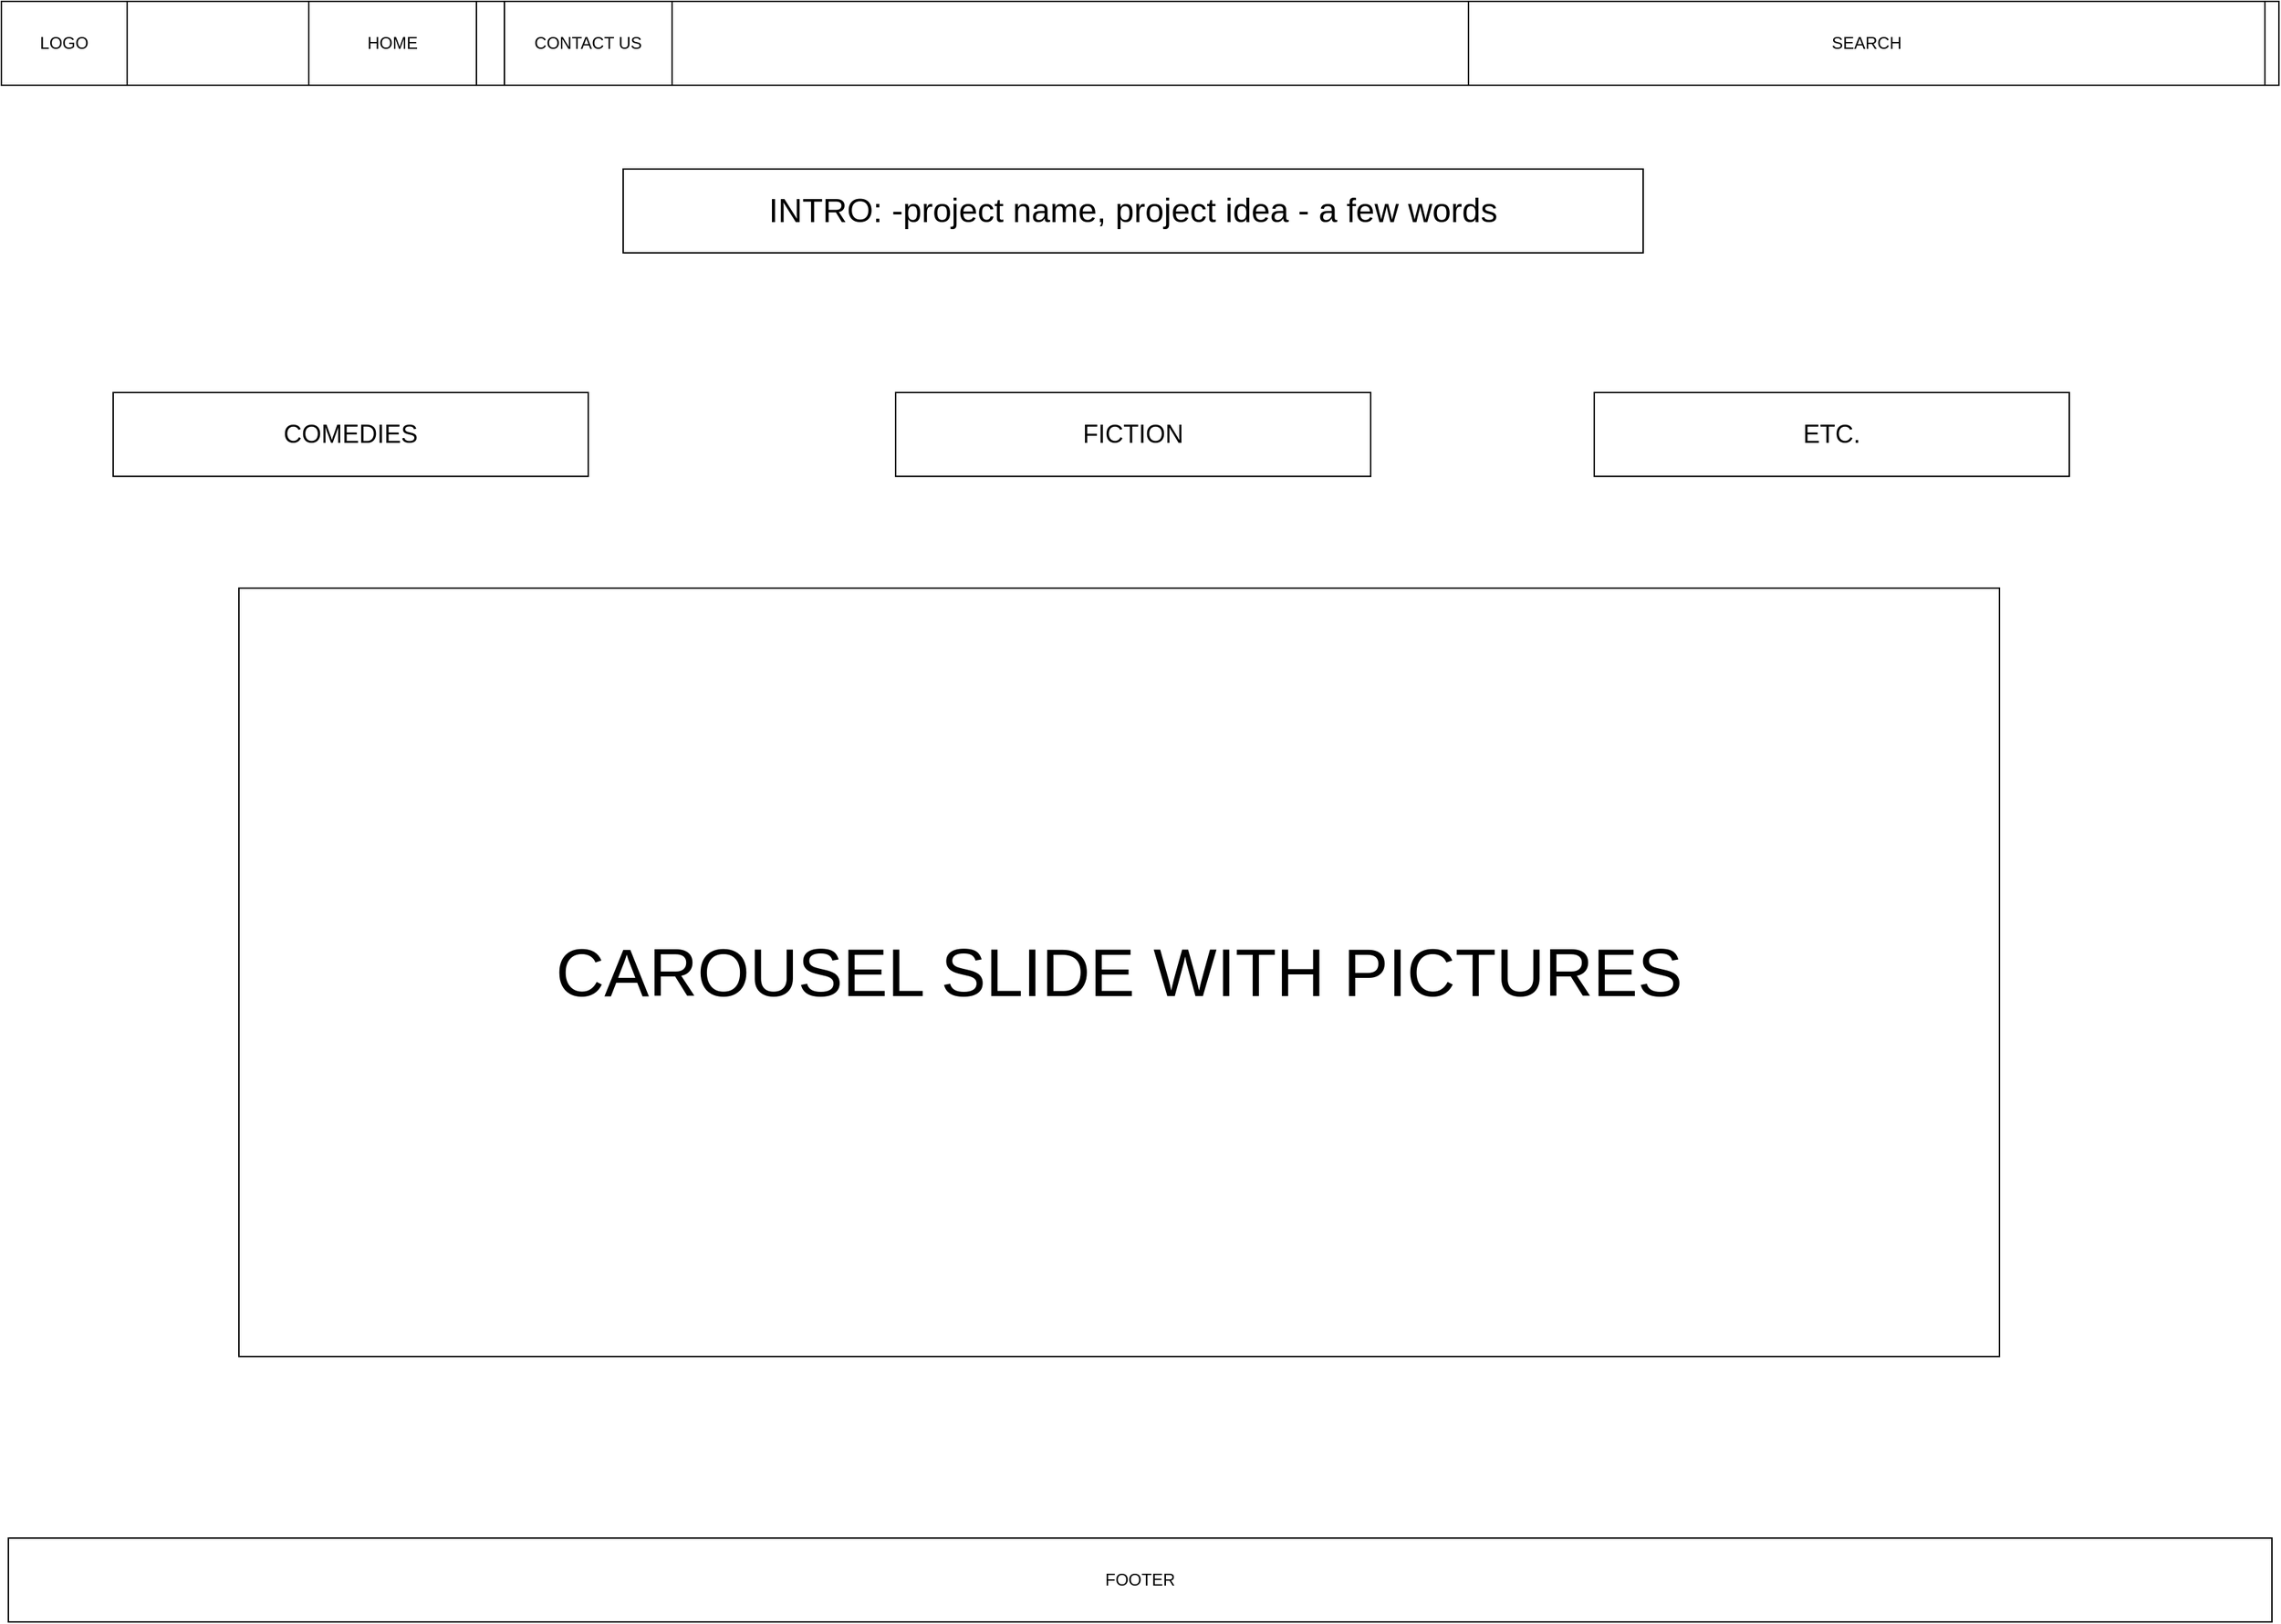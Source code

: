 <mxfile version="21.2.7" type="github" pages="3">
  <diagram name="index.html" id="in-HmX2zSDTcT8OPieTk">
    <mxGraphModel dx="3217" dy="1273" grid="1" gridSize="10" guides="1" tooltips="1" connect="1" arrows="1" fold="1" page="1" pageScale="1" pageWidth="827" pageHeight="1169" math="0" shadow="0">
      <root>
        <mxCell id="0" />
        <mxCell id="1" parent="0" />
        <mxCell id="lnbbTlCJEyNKtAWGmPuE-1" value="" style="rounded=0;whiteSpace=wrap;html=1;" vertex="1" parent="1">
          <mxGeometry x="-810" width="1630" height="60" as="geometry" />
        </mxCell>
        <mxCell id="lnbbTlCJEyNKtAWGmPuE-3" value="HOME" style="rounded=0;whiteSpace=wrap;html=1;" vertex="1" parent="1">
          <mxGeometry x="-590" width="120" height="60" as="geometry" />
        </mxCell>
        <mxCell id="lnbbTlCJEyNKtAWGmPuE-4" value="CONTACT US" style="rounded=0;whiteSpace=wrap;html=1;" vertex="1" parent="1">
          <mxGeometry x="-450" width="120" height="60" as="geometry" />
        </mxCell>
        <mxCell id="lnbbTlCJEyNKtAWGmPuE-5" value="LOGO" style="rounded=0;whiteSpace=wrap;html=1;" vertex="1" parent="1">
          <mxGeometry x="-810" width="90" height="60" as="geometry" />
        </mxCell>
        <mxCell id="lnbbTlCJEyNKtAWGmPuE-6" value="SEARCH" style="rounded=0;whiteSpace=wrap;html=1;" vertex="1" parent="1">
          <mxGeometry x="240" width="570" height="60" as="geometry" />
        </mxCell>
        <mxCell id="lnbbTlCJEyNKtAWGmPuE-7" value="&lt;font style=&quot;font-size: 24px;&quot;&gt;INTRO: -project name, project idea - a few words&lt;/font&gt;" style="rounded=0;whiteSpace=wrap;html=1;" vertex="1" parent="1">
          <mxGeometry x="-365" y="120" width="730" height="60" as="geometry" />
        </mxCell>
        <mxCell id="lnbbTlCJEyNKtAWGmPuE-8" value="&lt;font style=&quot;font-size: 18px;&quot;&gt;COMEDIES&lt;/font&gt;" style="rounded=0;whiteSpace=wrap;html=1;" vertex="1" parent="1">
          <mxGeometry x="-730" y="280" width="340" height="60" as="geometry" />
        </mxCell>
        <mxCell id="lnbbTlCJEyNKtAWGmPuE-9" value="&lt;font style=&quot;font-size: 18px;&quot;&gt;FICTION&lt;/font&gt;" style="rounded=0;whiteSpace=wrap;html=1;" vertex="1" parent="1">
          <mxGeometry x="-170" y="280" width="340" height="60" as="geometry" />
        </mxCell>
        <mxCell id="lnbbTlCJEyNKtAWGmPuE-10" value="&lt;font style=&quot;font-size: 18px;&quot;&gt;ETC.&lt;/font&gt;" style="rounded=0;whiteSpace=wrap;html=1;" vertex="1" parent="1">
          <mxGeometry x="330" y="280" width="340" height="60" as="geometry" />
        </mxCell>
        <mxCell id="lnbbTlCJEyNKtAWGmPuE-11" value="FOOTER" style="rounded=0;whiteSpace=wrap;html=1;" vertex="1" parent="1">
          <mxGeometry x="-805" y="1100" width="1620" height="60" as="geometry" />
        </mxCell>
        <mxCell id="lnbbTlCJEyNKtAWGmPuE-12" value="&lt;font style=&quot;font-size: 48px;&quot;&gt;CAROUSEL SLIDE WITH PICTURES&lt;/font&gt;" style="rounded=0;whiteSpace=wrap;html=1;" vertex="1" parent="1">
          <mxGeometry x="-640" y="420" width="1260" height="550" as="geometry" />
        </mxCell>
      </root>
    </mxGraphModel>
  </diagram>
  <diagram name="contact.html" id="GP8ZO5HQrm2VDr6JMqPt">
    <mxGraphModel dx="3695" dy="1528" grid="1" gridSize="10" guides="1" tooltips="1" connect="1" arrows="1" fold="1" page="1" pageScale="1" pageWidth="827" pageHeight="1169" math="0" shadow="0">
      <root>
        <mxCell id="cI7yzCesYFDpvCi93ih_-0" />
        <mxCell id="cI7yzCesYFDpvCi93ih_-1" parent="cI7yzCesYFDpvCi93ih_-0" />
        <mxCell id="cI7yzCesYFDpvCi93ih_-2" value="" style="rounded=0;whiteSpace=wrap;html=1;" vertex="1" parent="cI7yzCesYFDpvCi93ih_-1">
          <mxGeometry x="-810" width="1630" height="60" as="geometry" />
        </mxCell>
        <mxCell id="cI7yzCesYFDpvCi93ih_-3" value="HOME" style="rounded=0;whiteSpace=wrap;html=1;" vertex="1" parent="cI7yzCesYFDpvCi93ih_-1">
          <mxGeometry x="-590" width="120" height="60" as="geometry" />
        </mxCell>
        <mxCell id="cI7yzCesYFDpvCi93ih_-4" value="ABOUT US" style="rounded=0;whiteSpace=wrap;html=1;" vertex="1" parent="cI7yzCesYFDpvCi93ih_-1">
          <mxGeometry x="-450" width="120" height="60" as="geometry" />
        </mxCell>
        <mxCell id="cI7yzCesYFDpvCi93ih_-5" value="LOGO" style="rounded=0;whiteSpace=wrap;html=1;" vertex="1" parent="cI7yzCesYFDpvCi93ih_-1">
          <mxGeometry x="-810" width="90" height="60" as="geometry" />
        </mxCell>
        <mxCell id="cI7yzCesYFDpvCi93ih_-6" value="SEARCH" style="rounded=0;whiteSpace=wrap;html=1;" vertex="1" parent="cI7yzCesYFDpvCi93ih_-1">
          <mxGeometry x="240" width="570" height="60" as="geometry" />
        </mxCell>
        <mxCell id="cI7yzCesYFDpvCi93ih_-11" value="FOOTER" style="rounded=0;whiteSpace=wrap;html=1;" vertex="1" parent="cI7yzCesYFDpvCi93ih_-1">
          <mxGeometry x="-805" y="1100" width="1620" height="60" as="geometry" />
        </mxCell>
        <mxCell id="tqVZRz35KQlcL2Ao4RZu-0" value="" style="rounded=0;whiteSpace=wrap;html=1;" vertex="1" parent="cI7yzCesYFDpvCi93ih_-1">
          <mxGeometry x="-805" y="240" width="730" height="60" as="geometry" />
        </mxCell>
        <mxCell id="tqVZRz35KQlcL2Ao4RZu-1" value="&lt;font style=&quot;font-size: 24px;&quot;&gt;CONTACT US&lt;/font&gt;" style="rounded=0;whiteSpace=wrap;html=1;" vertex="1" parent="cI7yzCesYFDpvCi93ih_-1">
          <mxGeometry x="-800" y="100" width="250" height="60" as="geometry" />
        </mxCell>
        <mxCell id="tqVZRz35KQlcL2Ao4RZu-2" value="&lt;font style=&quot;font-size: 24px;&quot;&gt;NAME&lt;/font&gt;" style="text;html=1;align=center;verticalAlign=middle;resizable=0;points=[];autosize=1;strokeColor=none;fillColor=none;" vertex="1" parent="cI7yzCesYFDpvCi93ih_-1">
          <mxGeometry x="-805" y="185" width="90" height="40" as="geometry" />
        </mxCell>
        <mxCell id="tqVZRz35KQlcL2Ao4RZu-3" value="&lt;font style=&quot;font-size: 24px;&quot;&gt;EMAIL&lt;/font&gt;" style="text;html=1;align=center;verticalAlign=middle;resizable=0;points=[];autosize=1;strokeColor=none;fillColor=none;" vertex="1" parent="cI7yzCesYFDpvCi93ih_-1">
          <mxGeometry x="-810" y="350" width="100" height="40" as="geometry" />
        </mxCell>
        <mxCell id="tqVZRz35KQlcL2Ao4RZu-5" value="" style="rounded=0;whiteSpace=wrap;html=1;" vertex="1" parent="cI7yzCesYFDpvCi93ih_-1">
          <mxGeometry x="-805" y="410" width="730" height="60" as="geometry" />
        </mxCell>
        <mxCell id="tqVZRz35KQlcL2Ao4RZu-6" value="" style="rounded=0;whiteSpace=wrap;html=1;" vertex="1" parent="cI7yzCesYFDpvCi93ih_-1">
          <mxGeometry x="-800" y="560" width="730" height="330" as="geometry" />
        </mxCell>
        <mxCell id="tqVZRz35KQlcL2Ao4RZu-7" value="&lt;font style=&quot;font-size: 24px;&quot;&gt;MESSAGE&lt;/font&gt;" style="text;html=1;align=center;verticalAlign=middle;resizable=0;points=[];autosize=1;strokeColor=none;fillColor=none;" vertex="1" parent="cI7yzCesYFDpvCi93ih_-1">
          <mxGeometry x="-800" y="510" width="140" height="40" as="geometry" />
        </mxCell>
        <mxCell id="tqVZRz35KQlcL2Ao4RZu-8" value="&lt;font style=&quot;font-size: 24px;&quot;&gt;ABOUT US&lt;/font&gt;" style="rounded=0;whiteSpace=wrap;html=1;" vertex="1" parent="cI7yzCesYFDpvCi93ih_-1">
          <mxGeometry x="30" y="100" width="250" height="60" as="geometry" />
        </mxCell>
        <mxCell id="tqVZRz35KQlcL2Ao4RZu-9" value="&lt;font style=&quot;font-size: 24px;&quot;&gt;PICTURE&lt;/font&gt;" style="whiteSpace=wrap;html=1;aspect=fixed;" vertex="1" parent="cI7yzCesYFDpvCi93ih_-1">
          <mxGeometry x="30" y="200" width="150" height="150" as="geometry" />
        </mxCell>
        <mxCell id="tqVZRz35KQlcL2Ao4RZu-10" value="&lt;font style=&quot;font-size: 24px;&quot;&gt;TEXT ABOUT US - BACKGROUND&lt;/font&gt;" style="text;html=1;align=center;verticalAlign=middle;resizable=0;points=[];autosize=1;strokeColor=none;fillColor=none;" vertex="1" parent="cI7yzCesYFDpvCi93ih_-1">
          <mxGeometry x="210" y="200" width="410" height="40" as="geometry" />
        </mxCell>
        <mxCell id="tqVZRz35KQlcL2Ao4RZu-11" value="&lt;font style=&quot;font-size: 24px;&quot;&gt;PICTURE&lt;/font&gt;" style="whiteSpace=wrap;html=1;aspect=fixed;" vertex="1" parent="cI7yzCesYFDpvCi93ih_-1">
          <mxGeometry x="640" y="360" width="150" height="150" as="geometry" />
        </mxCell>
        <mxCell id="tqVZRz35KQlcL2Ao4RZu-12" value="&lt;font style=&quot;font-size: 24px;&quot;&gt;TEXT ABOUT US - BACKGROUND&lt;/font&gt;" style="text;html=1;align=center;verticalAlign=middle;resizable=0;points=[];autosize=1;strokeColor=none;fillColor=none;" vertex="1" parent="cI7yzCesYFDpvCi93ih_-1">
          <mxGeometry x="209" y="360" width="410" height="40" as="geometry" />
        </mxCell>
        <mxCell id="tqVZRz35KQlcL2Ao4RZu-13" value="&lt;font style=&quot;font-size: 24px;&quot;&gt;PICTURE&lt;/font&gt;" style="whiteSpace=wrap;html=1;aspect=fixed;" vertex="1" parent="cI7yzCesYFDpvCi93ih_-1">
          <mxGeometry x="30" y="540" width="150" height="150" as="geometry" />
        </mxCell>
        <mxCell id="tqVZRz35KQlcL2Ao4RZu-14" value="&lt;font style=&quot;font-size: 24px;&quot;&gt;TEXT ABOUT US - BACKGROUND&lt;/font&gt;" style="text;html=1;align=center;verticalAlign=middle;resizable=0;points=[];autosize=1;strokeColor=none;fillColor=none;" vertex="1" parent="cI7yzCesYFDpvCi93ih_-1">
          <mxGeometry x="209" y="545" width="410" height="40" as="geometry" />
        </mxCell>
      </root>
    </mxGraphModel>
  </diagram>
  <diagram name="comedy.html" id="DlJqLkB7KSnXDbIabpaY">
    <mxGraphModel dx="3695" dy="1528" grid="1" gridSize="10" guides="1" tooltips="1" connect="1" arrows="1" fold="1" page="1" pageScale="1" pageWidth="827" pageHeight="1169" math="0" shadow="0">
      <root>
        <mxCell id="Sghh8qsq5PK4GzIrMxbv-0" />
        <mxCell id="Sghh8qsq5PK4GzIrMxbv-1" parent="Sghh8qsq5PK4GzIrMxbv-0" />
        <mxCell id="Sghh8qsq5PK4GzIrMxbv-2" value="" style="rounded=0;whiteSpace=wrap;html=1;" vertex="1" parent="Sghh8qsq5PK4GzIrMxbv-1">
          <mxGeometry x="-810" width="1630" height="60" as="geometry" />
        </mxCell>
        <mxCell id="Sghh8qsq5PK4GzIrMxbv-3" value="HOME" style="rounded=0;whiteSpace=wrap;html=1;" vertex="1" parent="Sghh8qsq5PK4GzIrMxbv-1">
          <mxGeometry x="-590" width="120" height="60" as="geometry" />
        </mxCell>
        <mxCell id="Sghh8qsq5PK4GzIrMxbv-4" value="CONTACT US" style="rounded=0;whiteSpace=wrap;html=1;" vertex="1" parent="Sghh8qsq5PK4GzIrMxbv-1">
          <mxGeometry x="-450" width="120" height="60" as="geometry" />
        </mxCell>
        <mxCell id="Sghh8qsq5PK4GzIrMxbv-5" value="LOGO" style="rounded=0;whiteSpace=wrap;html=1;" vertex="1" parent="Sghh8qsq5PK4GzIrMxbv-1">
          <mxGeometry x="-810" width="90" height="60" as="geometry" />
        </mxCell>
        <mxCell id="Sghh8qsq5PK4GzIrMxbv-6" value="SEARCH" style="rounded=0;whiteSpace=wrap;html=1;" vertex="1" parent="Sghh8qsq5PK4GzIrMxbv-1">
          <mxGeometry x="240" width="570" height="60" as="geometry" />
        </mxCell>
        <mxCell id="Sghh8qsq5PK4GzIrMxbv-7" value="&lt;font style=&quot;font-size: 24px;&quot;&gt;TITLE - INTRO&lt;/font&gt;" style="rounded=0;whiteSpace=wrap;html=1;" vertex="1" parent="Sghh8qsq5PK4GzIrMxbv-1">
          <mxGeometry x="-365" y="120" width="730" height="60" as="geometry" />
        </mxCell>
        <mxCell id="Sghh8qsq5PK4GzIrMxbv-8" value="&lt;font style=&quot;font-size: 24px;&quot;&gt;TITLE - BOOK/MOVIE&lt;/font&gt;" style="rounded=0;whiteSpace=wrap;html=1;" vertex="1" parent="Sghh8qsq5PK4GzIrMxbv-1">
          <mxGeometry x="-730" y="430" width="340" height="60" as="geometry" />
        </mxCell>
        <mxCell id="Sghh8qsq5PK4GzIrMxbv-9" value="&lt;font style=&quot;font-size: 24px;&quot;&gt;TITLE - BOOK/MOVIE&lt;/font&gt;" style="rounded=0;whiteSpace=wrap;html=1;" vertex="1" parent="Sghh8qsq5PK4GzIrMxbv-1">
          <mxGeometry x="-165" y="430" width="340" height="60" as="geometry" />
        </mxCell>
        <mxCell id="Sghh8qsq5PK4GzIrMxbv-10" value="&lt;font style=&quot;font-size: 24px;&quot;&gt;TITLE - BOOK/MOVIE&lt;/font&gt;" style="rounded=0;whiteSpace=wrap;html=1;" vertex="1" parent="Sghh8qsq5PK4GzIrMxbv-1">
          <mxGeometry x="360" y="430" width="340" height="60" as="geometry" />
        </mxCell>
        <mxCell id="Sghh8qsq5PK4GzIrMxbv-11" value="FOOTER" style="rounded=0;whiteSpace=wrap;html=1;" vertex="1" parent="Sghh8qsq5PK4GzIrMxbv-1">
          <mxGeometry x="-805" y="1100" width="1620" height="60" as="geometry" />
        </mxCell>
        <mxCell id="vxREKwL84VARESePdh6O-0" value="&lt;font style=&quot;font-size: 24px;&quot;&gt;PIC&lt;/font&gt;" style="whiteSpace=wrap;html=1;aspect=fixed;" vertex="1" parent="Sghh8qsq5PK4GzIrMxbv-1">
          <mxGeometry x="-660" y="210" width="200" height="200" as="geometry" />
        </mxCell>
        <mxCell id="vxREKwL84VARESePdh6O-1" value="&lt;font style=&quot;font-size: 24px;&quot;&gt;PIC&lt;/font&gt;" style="whiteSpace=wrap;html=1;aspect=fixed;" vertex="1" parent="Sghh8qsq5PK4GzIrMxbv-1">
          <mxGeometry x="-100" y="210" width="200" height="200" as="geometry" />
        </mxCell>
        <mxCell id="vxREKwL84VARESePdh6O-2" value="&lt;font style=&quot;font-size: 24px;&quot;&gt;PIC&lt;/font&gt;" style="whiteSpace=wrap;html=1;aspect=fixed;" vertex="1" parent="Sghh8qsq5PK4GzIrMxbv-1">
          <mxGeometry x="425" y="210" width="200" height="200" as="geometry" />
        </mxCell>
        <mxCell id="vxREKwL84VARESePdh6O-7" value="&lt;div style=&quot;text-align: left;&quot;&gt;&lt;span style=&quot;font-size: 18px; background-color: initial;&quot;&gt;TEXT&amp;nbsp;&lt;/span&gt;&lt;/div&gt;&lt;font style=&quot;font-size: 18px;&quot;&gt;&lt;div style=&quot;text-align: left;&quot;&gt;&lt;span style=&quot;background-color: initial;&quot;&gt;MOVIE TRAILER&lt;/span&gt;&lt;/div&gt;&lt;div style=&quot;text-align: left;&quot;&gt;&lt;span style=&quot;background-color: initial;&quot;&gt;BUTTON WITH LINK TO BUY&amp;nbsp; IT&lt;/span&gt;&lt;/div&gt;&lt;/font&gt;" style="whiteSpace=wrap;html=1;aspect=fixed;" vertex="1" parent="Sghh8qsq5PK4GzIrMxbv-1">
          <mxGeometry x="-730" y="520" width="340" height="340" as="geometry" />
        </mxCell>
        <mxCell id="vxREKwL84VARESePdh6O-8" value="&lt;div style=&quot;text-align: left;&quot;&gt;&lt;span style=&quot;font-size: 18px; background-color: initial;&quot;&gt;TEXT&amp;nbsp;&lt;/span&gt;&lt;/div&gt;&lt;font style=&quot;font-size: 18px;&quot;&gt;&lt;div style=&quot;text-align: left;&quot;&gt;&lt;span style=&quot;background-color: initial;&quot;&gt;MOVIE TRAILER&lt;/span&gt;&lt;/div&gt;&lt;div style=&quot;text-align: left;&quot;&gt;&lt;span style=&quot;background-color: initial;&quot;&gt;BUTTON WITH LINK TO BUY&amp;nbsp; IT&lt;/span&gt;&lt;/div&gt;&lt;/font&gt;" style="whiteSpace=wrap;html=1;aspect=fixed;" vertex="1" parent="Sghh8qsq5PK4GzIrMxbv-1">
          <mxGeometry x="-170" y="520" width="340" height="340" as="geometry" />
        </mxCell>
        <mxCell id="vxREKwL84VARESePdh6O-9" value="&lt;div style=&quot;text-align: left;&quot;&gt;&lt;span style=&quot;font-size: 18px; background-color: initial;&quot;&gt;TEXT&amp;nbsp;&lt;/span&gt;&lt;/div&gt;&lt;font style=&quot;font-size: 18px;&quot;&gt;&lt;div style=&quot;text-align: left;&quot;&gt;&lt;span style=&quot;background-color: initial;&quot;&gt;MOVIE TRAILER&lt;/span&gt;&lt;/div&gt;&lt;div style=&quot;text-align: left;&quot;&gt;&lt;span style=&quot;background-color: initial;&quot;&gt;BUTTON WITH LINK TO BUY&amp;nbsp; IT&lt;/span&gt;&lt;/div&gt;&lt;/font&gt;" style="whiteSpace=wrap;html=1;aspect=fixed;" vertex="1" parent="Sghh8qsq5PK4GzIrMxbv-1">
          <mxGeometry x="360" y="530" width="340" height="340" as="geometry" />
        </mxCell>
      </root>
    </mxGraphModel>
  </diagram>
</mxfile>
